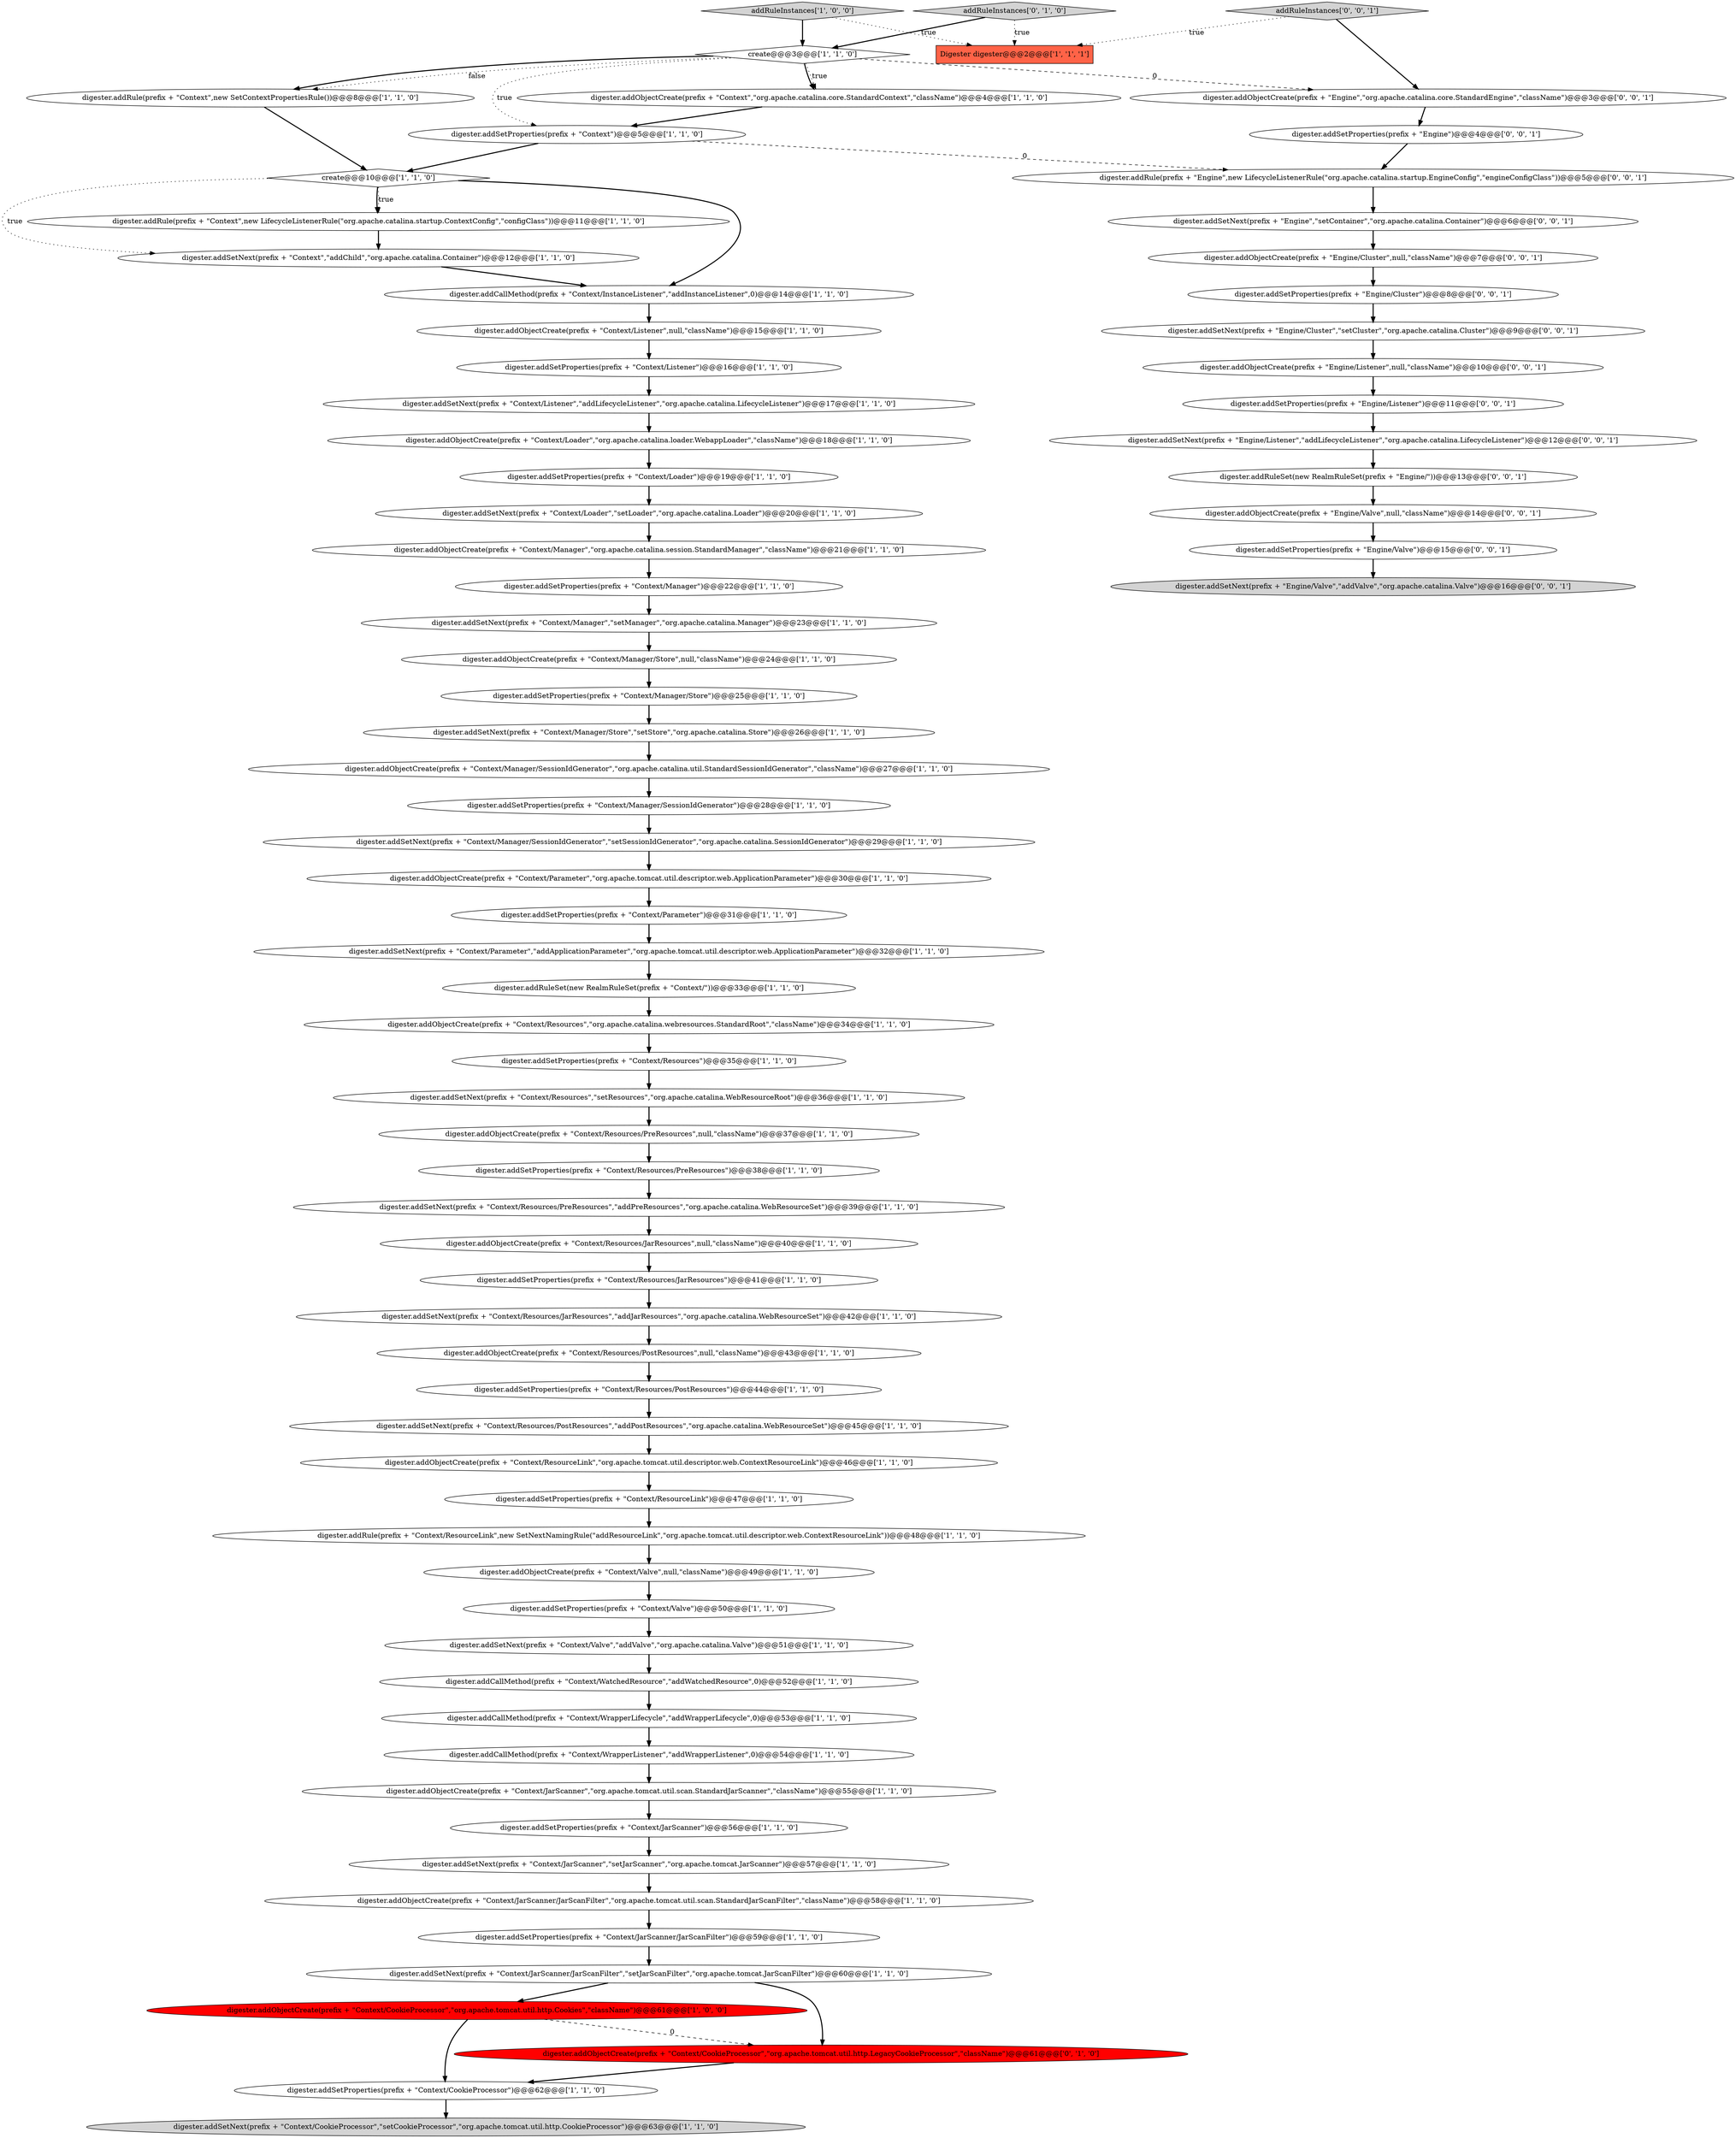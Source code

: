 digraph {
19 [style = filled, label = "digester.addSetProperties(prefix + \"Context/Valve\")@@@50@@@['1', '1', '0']", fillcolor = white, shape = ellipse image = "AAA0AAABBB1BBB"];
38 [style = filled, label = "digester.addSetProperties(prefix + \"Context\")@@@5@@@['1', '1', '0']", fillcolor = white, shape = ellipse image = "AAA0AAABBB1BBB"];
14 [style = filled, label = "digester.addSetProperties(prefix + \"Context/JarScanner/JarScanFilter\")@@@59@@@['1', '1', '0']", fillcolor = white, shape = ellipse image = "AAA0AAABBB1BBB"];
24 [style = filled, label = "digester.addObjectCreate(prefix + \"Context/ResourceLink\",\"org.apache.tomcat.util.descriptor.web.ContextResourceLink\")@@@46@@@['1', '1', '0']", fillcolor = white, shape = ellipse image = "AAA0AAABBB1BBB"];
51 [style = filled, label = "digester.addObjectCreate(prefix + \"Context/Manager\",\"org.apache.catalina.session.StandardManager\",\"className\")@@@21@@@['1', '1', '0']", fillcolor = white, shape = ellipse image = "AAA0AAABBB1BBB"];
60 [style = filled, label = "addRuleInstances['0', '1', '0']", fillcolor = lightgray, shape = diamond image = "AAA0AAABBB2BBB"];
7 [style = filled, label = "digester.addSetNext(prefix + \"Context/Manager/SessionIdGenerator\",\"setSessionIdGenerator\",\"org.apache.catalina.SessionIdGenerator\")@@@29@@@['1', '1', '0']", fillcolor = white, shape = ellipse image = "AAA0AAABBB1BBB"];
29 [style = filled, label = "digester.addObjectCreate(prefix + \"Context/Valve\",null,\"className\")@@@49@@@['1', '1', '0']", fillcolor = white, shape = ellipse image = "AAA0AAABBB1BBB"];
34 [style = filled, label = "digester.addSetProperties(prefix + \"Context/Resources/JarResources\")@@@41@@@['1', '1', '0']", fillcolor = white, shape = ellipse image = "AAA0AAABBB1BBB"];
54 [style = filled, label = "digester.addObjectCreate(prefix + \"Context/Resources/PreResources\",null,\"className\")@@@37@@@['1', '1', '0']", fillcolor = white, shape = ellipse image = "AAA0AAABBB1BBB"];
71 [style = filled, label = "digester.addSetNext(prefix + \"Engine/Listener\",\"addLifecycleListener\",\"org.apache.catalina.LifecycleListener\")@@@12@@@['0', '0', '1']", fillcolor = white, shape = ellipse image = "AAA0AAABBB3BBB"];
8 [style = filled, label = "digester.addSetProperties(prefix + \"Context/CookieProcessor\")@@@62@@@['1', '1', '0']", fillcolor = white, shape = ellipse image = "AAA0AAABBB1BBB"];
5 [style = filled, label = "digester.addSetProperties(prefix + \"Context/Loader\")@@@19@@@['1', '1', '0']", fillcolor = white, shape = ellipse image = "AAA0AAABBB1BBB"];
17 [style = filled, label = "digester.addRule(prefix + \"Context\",new SetContextPropertiesRule())@@@8@@@['1', '1', '0']", fillcolor = white, shape = ellipse image = "AAA0AAABBB1BBB"];
27 [style = filled, label = "digester.addSetProperties(prefix + \"Context/Resources\")@@@35@@@['1', '1', '0']", fillcolor = white, shape = ellipse image = "AAA0AAABBB1BBB"];
32 [style = filled, label = "Digester digester@@@2@@@['1', '1', '1']", fillcolor = tomato, shape = box image = "AAA0AAABBB1BBB"];
50 [style = filled, label = "digester.addObjectCreate(prefix + \"Context/Manager/SessionIdGenerator\",\"org.apache.catalina.util.StandardSessionIdGenerator\",\"className\")@@@27@@@['1', '1', '0']", fillcolor = white, shape = ellipse image = "AAA0AAABBB1BBB"];
11 [style = filled, label = "digester.addObjectCreate(prefix + \"Context/JarScanner\",\"org.apache.tomcat.util.scan.StandardJarScanner\",\"className\")@@@55@@@['1', '1', '0']", fillcolor = white, shape = ellipse image = "AAA0AAABBB1BBB"];
46 [style = filled, label = "digester.addRule(prefix + \"Context/ResourceLink\",new SetNextNamingRule(\"addResourceLink\",\"org.apache.tomcat.util.descriptor.web.ContextResourceLink\"))@@@48@@@['1', '1', '0']", fillcolor = white, shape = ellipse image = "AAA0AAABBB1BBB"];
18 [style = filled, label = "digester.addSetNext(prefix + \"Context/Resources/PostResources\",\"addPostResources\",\"org.apache.catalina.WebResourceSet\")@@@45@@@['1', '1', '0']", fillcolor = white, shape = ellipse image = "AAA0AAABBB1BBB"];
21 [style = filled, label = "digester.addSetProperties(prefix + \"Context/Manager/Store\")@@@25@@@['1', '1', '0']", fillcolor = white, shape = ellipse image = "AAA0AAABBB1BBB"];
64 [style = filled, label = "digester.addSetProperties(prefix + \"Engine\")@@@4@@@['0', '0', '1']", fillcolor = white, shape = ellipse image = "AAA0AAABBB3BBB"];
52 [style = filled, label = "digester.addSetNext(prefix + \"Context/JarScanner/JarScanFilter\",\"setJarScanFilter\",\"org.apache.tomcat.JarScanFilter\")@@@60@@@['1', '1', '0']", fillcolor = white, shape = ellipse image = "AAA0AAABBB1BBB"];
13 [style = filled, label = "digester.addSetNext(prefix + \"Context/JarScanner\",\"setJarScanner\",\"org.apache.tomcat.JarScanner\")@@@57@@@['1', '1', '0']", fillcolor = white, shape = ellipse image = "AAA0AAABBB1BBB"];
41 [style = filled, label = "digester.addCallMethod(prefix + \"Context/WrapperLifecycle\",\"addWrapperLifecycle\",0)@@@53@@@['1', '1', '0']", fillcolor = white, shape = ellipse image = "AAA0AAABBB1BBB"];
58 [style = filled, label = "digester.addSetProperties(prefix + \"Context/ResourceLink\")@@@47@@@['1', '1', '0']", fillcolor = white, shape = ellipse image = "AAA0AAABBB1BBB"];
16 [style = filled, label = "digester.addObjectCreate(prefix + \"Context/JarScanner/JarScanFilter\",\"org.apache.tomcat.util.scan.StandardJarScanFilter\",\"className\")@@@58@@@['1', '1', '0']", fillcolor = white, shape = ellipse image = "AAA0AAABBB1BBB"];
6 [style = filled, label = "digester.addSetNext(prefix + \"Context/Parameter\",\"addApplicationParameter\",\"org.apache.tomcat.util.descriptor.web.ApplicationParameter\")@@@32@@@['1', '1', '0']", fillcolor = white, shape = ellipse image = "AAA0AAABBB1BBB"];
9 [style = filled, label = "digester.addSetNext(prefix + \"Context/Listener\",\"addLifecycleListener\",\"org.apache.catalina.LifecycleListener\")@@@17@@@['1', '1', '0']", fillcolor = white, shape = ellipse image = "AAA0AAABBB1BBB"];
75 [style = filled, label = "digester.addSetProperties(prefix + \"Engine/Cluster\")@@@8@@@['0', '0', '1']", fillcolor = white, shape = ellipse image = "AAA0AAABBB3BBB"];
48 [style = filled, label = "digester.addSetProperties(prefix + \"Context/Manager\")@@@22@@@['1', '1', '0']", fillcolor = white, shape = ellipse image = "AAA0AAABBB1BBB"];
39 [style = filled, label = "digester.addSetNext(prefix + \"Context\",\"addChild\",\"org.apache.catalina.Container\")@@@12@@@['1', '1', '0']", fillcolor = white, shape = ellipse image = "AAA0AAABBB1BBB"];
20 [style = filled, label = "digester.addSetNext(prefix + \"Context/Manager\",\"setManager\",\"org.apache.catalina.Manager\")@@@23@@@['1', '1', '0']", fillcolor = white, shape = ellipse image = "AAA0AAABBB1BBB"];
4 [style = filled, label = "digester.addSetNext(prefix + \"Context/Resources\",\"setResources\",\"org.apache.catalina.WebResourceRoot\")@@@36@@@['1', '1', '0']", fillcolor = white, shape = ellipse image = "AAA0AAABBB1BBB"];
36 [style = filled, label = "digester.addSetNext(prefix + \"Context/Resources/PreResources\",\"addPreResources\",\"org.apache.catalina.WebResourceSet\")@@@39@@@['1', '1', '0']", fillcolor = white, shape = ellipse image = "AAA0AAABBB1BBB"];
3 [style = filled, label = "digester.addObjectCreate(prefix + \"Context/Resources\",\"org.apache.catalina.webresources.StandardRoot\",\"className\")@@@34@@@['1', '1', '0']", fillcolor = white, shape = ellipse image = "AAA0AAABBB1BBB"];
53 [style = filled, label = "digester.addObjectCreate(prefix + \"Context/Loader\",\"org.apache.catalina.loader.WebappLoader\",\"className\")@@@18@@@['1', '1', '0']", fillcolor = white, shape = ellipse image = "AAA0AAABBB1BBB"];
69 [style = filled, label = "digester.addObjectCreate(prefix + \"Engine/Cluster\",null,\"className\")@@@7@@@['0', '0', '1']", fillcolor = white, shape = ellipse image = "AAA0AAABBB3BBB"];
62 [style = filled, label = "digester.addRuleSet(new RealmRuleSet(prefix + \"Engine/\"))@@@13@@@['0', '0', '1']", fillcolor = white, shape = ellipse image = "AAA0AAABBB3BBB"];
33 [style = filled, label = "digester.addSetProperties(prefix + \"Context/Listener\")@@@16@@@['1', '1', '0']", fillcolor = white, shape = ellipse image = "AAA0AAABBB1BBB"];
43 [style = filled, label = "digester.addSetProperties(prefix + \"Context/Parameter\")@@@31@@@['1', '1', '0']", fillcolor = white, shape = ellipse image = "AAA0AAABBB1BBB"];
30 [style = filled, label = "digester.addSetNext(prefix + \"Context/Loader\",\"setLoader\",\"org.apache.catalina.Loader\")@@@20@@@['1', '1', '0']", fillcolor = white, shape = ellipse image = "AAA0AAABBB1BBB"];
73 [style = filled, label = "digester.addSetNext(prefix + \"Engine/Valve\",\"addValve\",\"org.apache.catalina.Valve\")@@@16@@@['0', '0', '1']", fillcolor = lightgray, shape = ellipse image = "AAA0AAABBB3BBB"];
74 [style = filled, label = "digester.addSetNext(prefix + \"Engine/Cluster\",\"setCluster\",\"org.apache.catalina.Cluster\")@@@9@@@['0', '0', '1']", fillcolor = white, shape = ellipse image = "AAA0AAABBB3BBB"];
37 [style = filled, label = "digester.addObjectCreate(prefix + \"Context/Parameter\",\"org.apache.tomcat.util.descriptor.web.ApplicationParameter\")@@@30@@@['1', '1', '0']", fillcolor = white, shape = ellipse image = "AAA0AAABBB1BBB"];
63 [style = filled, label = "digester.addSetProperties(prefix + \"Engine/Valve\")@@@15@@@['0', '0', '1']", fillcolor = white, shape = ellipse image = "AAA0AAABBB3BBB"];
70 [style = filled, label = "digester.addSetNext(prefix + \"Engine\",\"setContainer\",\"org.apache.catalina.Container\")@@@6@@@['0', '0', '1']", fillcolor = white, shape = ellipse image = "AAA0AAABBB3BBB"];
10 [style = filled, label = "digester.addCallMethod(prefix + \"Context/WatchedResource\",\"addWatchedResource\",0)@@@52@@@['1', '1', '0']", fillcolor = white, shape = ellipse image = "AAA0AAABBB1BBB"];
31 [style = filled, label = "digester.addSetProperties(prefix + \"Context/Resources/PostResources\")@@@44@@@['1', '1', '0']", fillcolor = white, shape = ellipse image = "AAA0AAABBB1BBB"];
0 [style = filled, label = "digester.addObjectCreate(prefix + \"Context/Listener\",null,\"className\")@@@15@@@['1', '1', '0']", fillcolor = white, shape = ellipse image = "AAA0AAABBB1BBB"];
49 [style = filled, label = "addRuleInstances['1', '0', '0']", fillcolor = lightgray, shape = diamond image = "AAA0AAABBB1BBB"];
23 [style = filled, label = "digester.addObjectCreate(prefix + \"Context/Resources/JarResources\",null,\"className\")@@@40@@@['1', '1', '0']", fillcolor = white, shape = ellipse image = "AAA0AAABBB1BBB"];
35 [style = filled, label = "digester.addSetProperties(prefix + \"Context/Manager/SessionIdGenerator\")@@@28@@@['1', '1', '0']", fillcolor = white, shape = ellipse image = "AAA0AAABBB1BBB"];
56 [style = filled, label = "create@@@10@@@['1', '1', '0']", fillcolor = white, shape = diamond image = "AAA0AAABBB1BBB"];
68 [style = filled, label = "digester.addSetProperties(prefix + \"Engine/Listener\")@@@11@@@['0', '0', '1']", fillcolor = white, shape = ellipse image = "AAA0AAABBB3BBB"];
67 [style = filled, label = "digester.addObjectCreate(prefix + \"Engine\",\"org.apache.catalina.core.StandardEngine\",\"className\")@@@3@@@['0', '0', '1']", fillcolor = white, shape = ellipse image = "AAA0AAABBB3BBB"];
72 [style = filled, label = "addRuleInstances['0', '0', '1']", fillcolor = lightgray, shape = diamond image = "AAA0AAABBB3BBB"];
2 [style = filled, label = "digester.addSetNext(prefix + \"Context/CookieProcessor\",\"setCookieProcessor\",\"org.apache.tomcat.util.http.CookieProcessor\")@@@63@@@['1', '1', '0']", fillcolor = lightgray, shape = ellipse image = "AAA0AAABBB1BBB"];
47 [style = filled, label = "digester.addSetProperties(prefix + \"Context/Resources/PreResources\")@@@38@@@['1', '1', '0']", fillcolor = white, shape = ellipse image = "AAA0AAABBB1BBB"];
1 [style = filled, label = "digester.addObjectCreate(prefix + \"Context/Manager/Store\",null,\"className\")@@@24@@@['1', '1', '0']", fillcolor = white, shape = ellipse image = "AAA0AAABBB1BBB"];
25 [style = filled, label = "digester.addSetNext(prefix + \"Context/Manager/Store\",\"setStore\",\"org.apache.catalina.Store\")@@@26@@@['1', '1', '0']", fillcolor = white, shape = ellipse image = "AAA0AAABBB1BBB"];
15 [style = filled, label = "digester.addObjectCreate(prefix + \"Context\",\"org.apache.catalina.core.StandardContext\",\"className\")@@@4@@@['1', '1', '0']", fillcolor = white, shape = ellipse image = "AAA0AAABBB1BBB"];
44 [style = filled, label = "create@@@3@@@['1', '1', '0']", fillcolor = white, shape = diamond image = "AAA0AAABBB1BBB"];
22 [style = filled, label = "digester.addSetNext(prefix + \"Context/Resources/JarResources\",\"addJarResources\",\"org.apache.catalina.WebResourceSet\")@@@42@@@['1', '1', '0']", fillcolor = white, shape = ellipse image = "AAA0AAABBB1BBB"];
65 [style = filled, label = "digester.addRule(prefix + \"Engine\",new LifecycleListenerRule(\"org.apache.catalina.startup.EngineConfig\",\"engineConfigClass\"))@@@5@@@['0', '0', '1']", fillcolor = white, shape = ellipse image = "AAA0AAABBB3BBB"];
55 [style = filled, label = "digester.addSetNext(prefix + \"Context/Valve\",\"addValve\",\"org.apache.catalina.Valve\")@@@51@@@['1', '1', '0']", fillcolor = white, shape = ellipse image = "AAA0AAABBB1BBB"];
61 [style = filled, label = "digester.addObjectCreate(prefix + \"Engine/Listener\",null,\"className\")@@@10@@@['0', '0', '1']", fillcolor = white, shape = ellipse image = "AAA0AAABBB3BBB"];
26 [style = filled, label = "digester.addCallMethod(prefix + \"Context/InstanceListener\",\"addInstanceListener\",0)@@@14@@@['1', '1', '0']", fillcolor = white, shape = ellipse image = "AAA0AAABBB1BBB"];
42 [style = filled, label = "digester.addRuleSet(new RealmRuleSet(prefix + \"Context/\"))@@@33@@@['1', '1', '0']", fillcolor = white, shape = ellipse image = "AAA0AAABBB1BBB"];
45 [style = filled, label = "digester.addSetProperties(prefix + \"Context/JarScanner\")@@@56@@@['1', '1', '0']", fillcolor = white, shape = ellipse image = "AAA0AAABBB1BBB"];
28 [style = filled, label = "digester.addRule(prefix + \"Context\",new LifecycleListenerRule(\"org.apache.catalina.startup.ContextConfig\",\"configClass\"))@@@11@@@['1', '1', '0']", fillcolor = white, shape = ellipse image = "AAA0AAABBB1BBB"];
57 [style = filled, label = "digester.addObjectCreate(prefix + \"Context/CookieProcessor\",\"org.apache.tomcat.util.http.Cookies\",\"className\")@@@61@@@['1', '0', '0']", fillcolor = red, shape = ellipse image = "AAA1AAABBB1BBB"];
12 [style = filled, label = "digester.addObjectCreate(prefix + \"Context/Resources/PostResources\",null,\"className\")@@@43@@@['1', '1', '0']", fillcolor = white, shape = ellipse image = "AAA0AAABBB1BBB"];
66 [style = filled, label = "digester.addObjectCreate(prefix + \"Engine/Valve\",null,\"className\")@@@14@@@['0', '0', '1']", fillcolor = white, shape = ellipse image = "AAA0AAABBB3BBB"];
40 [style = filled, label = "digester.addCallMethod(prefix + \"Context/WrapperListener\",\"addWrapperListener\",0)@@@54@@@['1', '1', '0']", fillcolor = white, shape = ellipse image = "AAA0AAABBB1BBB"];
59 [style = filled, label = "digester.addObjectCreate(prefix + \"Context/CookieProcessor\",\"org.apache.tomcat.util.http.LegacyCookieProcessor\",\"className\")@@@61@@@['0', '1', '0']", fillcolor = red, shape = ellipse image = "AAA1AAABBB2BBB"];
9->53 [style = bold, label=""];
70->69 [style = bold, label=""];
19->55 [style = bold, label=""];
24->58 [style = bold, label=""];
71->62 [style = bold, label=""];
57->8 [style = bold, label=""];
44->15 [style = bold, label=""];
52->59 [style = bold, label=""];
10->41 [style = bold, label=""];
3->27 [style = bold, label=""];
63->73 [style = bold, label=""];
37->43 [style = bold, label=""];
40->11 [style = bold, label=""];
51->48 [style = bold, label=""];
61->68 [style = bold, label=""];
1->21 [style = bold, label=""];
38->56 [style = bold, label=""];
42->3 [style = bold, label=""];
16->14 [style = bold, label=""];
56->26 [style = bold, label=""];
5->30 [style = bold, label=""];
35->7 [style = bold, label=""];
66->63 [style = bold, label=""];
15->38 [style = bold, label=""];
67->64 [style = bold, label=""];
38->65 [style = dashed, label="0"];
7->37 [style = bold, label=""];
75->74 [style = bold, label=""];
21->25 [style = bold, label=""];
57->59 [style = dashed, label="0"];
44->17 [style = bold, label=""];
72->32 [style = dotted, label="true"];
39->26 [style = bold, label=""];
13->16 [style = bold, label=""];
44->15 [style = dotted, label="true"];
26->0 [style = bold, label=""];
44->38 [style = dotted, label="true"];
58->46 [style = bold, label=""];
14->52 [style = bold, label=""];
74->61 [style = bold, label=""];
44->67 [style = dashed, label="0"];
47->36 [style = bold, label=""];
12->31 [style = bold, label=""];
60->32 [style = dotted, label="true"];
60->44 [style = bold, label=""];
56->39 [style = dotted, label="true"];
18->24 [style = bold, label=""];
56->28 [style = dotted, label="true"];
28->39 [style = bold, label=""];
49->44 [style = bold, label=""];
6->42 [style = bold, label=""];
69->75 [style = bold, label=""];
20->1 [style = bold, label=""];
62->66 [style = bold, label=""];
59->8 [style = bold, label=""];
55->10 [style = bold, label=""];
46->29 [style = bold, label=""];
4->54 [style = bold, label=""];
29->19 [style = bold, label=""];
8->2 [style = bold, label=""];
41->40 [style = bold, label=""];
64->65 [style = bold, label=""];
44->17 [style = dotted, label="false"];
50->35 [style = bold, label=""];
65->70 [style = bold, label=""];
53->5 [style = bold, label=""];
11->45 [style = bold, label=""];
31->18 [style = bold, label=""];
45->13 [style = bold, label=""];
33->9 [style = bold, label=""];
43->6 [style = bold, label=""];
34->22 [style = bold, label=""];
30->51 [style = bold, label=""];
27->4 [style = bold, label=""];
54->47 [style = bold, label=""];
36->23 [style = bold, label=""];
0->33 [style = bold, label=""];
22->12 [style = bold, label=""];
68->71 [style = bold, label=""];
56->28 [style = bold, label=""];
48->20 [style = bold, label=""];
72->67 [style = bold, label=""];
23->34 [style = bold, label=""];
17->56 [style = bold, label=""];
52->57 [style = bold, label=""];
25->50 [style = bold, label=""];
49->32 [style = dotted, label="true"];
}
